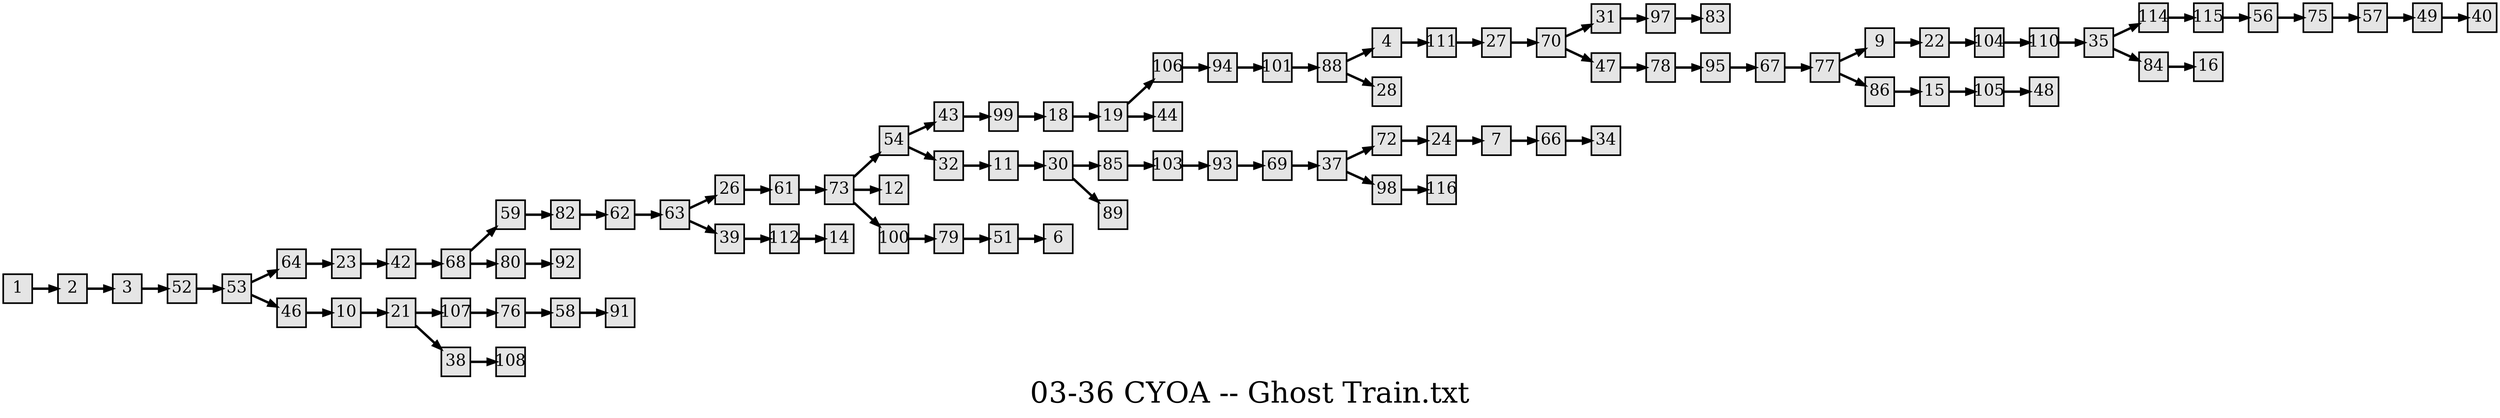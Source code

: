 digraph g{
  graph [ label="03-36 CYOA -- Ghost Train.txt" rankdir=LR, ordering=out, fontsize=36, nodesep="0.35", ranksep="0.45"];
  node  [shape=rect, penwidth=2, fontsize=20, style=filled, fillcolor=grey90, margin="0,0", labelfloat=true, regular=true, fixedsize=true];
  edge  [labelfloat=true, penwidth=3, fontsize=12];

  1 -> 2;
  2 -> 3;
  3 -> 52;
  4 -> 111;
  7 -> 66;
  9 -> 22;
  10 -> 21;
  11 -> 30;
  15 -> 105;
  18 -> 19;
  19 -> 106;
  19 -> 44;
  21 -> 107;
  21 -> 38;
  22 -> 104;
  23 -> 42;
  24 -> 7;
  26 -> 61;
  27 -> 70;
  30 -> 85;
  30 -> 89;
  31 -> 97;
  32 -> 11;
  35 -> 114;
  35 -> 84;
  37 -> 72;
  37 -> 98;
  38 -> 108;
  39 -> 112;
  42 -> 68;
  43 -> 99;
  46 -> 10;
  47 -> 78;
  49 -> 40;
  51 -> 6;
  52 -> 53;
  53 -> 64;
  53 -> 46;
  54 -> 43;
  54 -> 32;
  56 -> 75;
  57 -> 49;
  58 -> 91;
  59 -> 82;
  61 -> 73;
  62 -> 63;
  63 -> 26;
  63 -> 39;
  64 -> 23;
  66 -> 34;
  67 -> 77;
  68 -> 59;
  68 -> 80;
  69 -> 37;
  70 -> 31;
  70 -> 47;
  72 -> 24;
  73 -> 54;
  75 -> 57;
  76 -> 58;
  77 -> 9;
  77 -> 86;
  78 -> 95;
  79 -> 51;
  80 -> 92;
  82 -> 62;
  73 -> 12;
  73 -> 100;
  84 -> 16;
  85 -> 103;
  86 -> 15;
  88 -> 4;
  88 -> 28;
  93 -> 69;
  94 -> 101;
  95 -> 67;
  97 -> 83;
  98 -> 116;
  99 -> 18;
  100 -> 79;
  101 -> 88;
  103 -> 93;
  104 -> 110;
  105 -> 48;
  106 -> 94;
  107 -> 76;
  110 -> 35;
  111 -> 27;
  112 -> 14;
  114 -> 115;
  115 -> 56;
}

